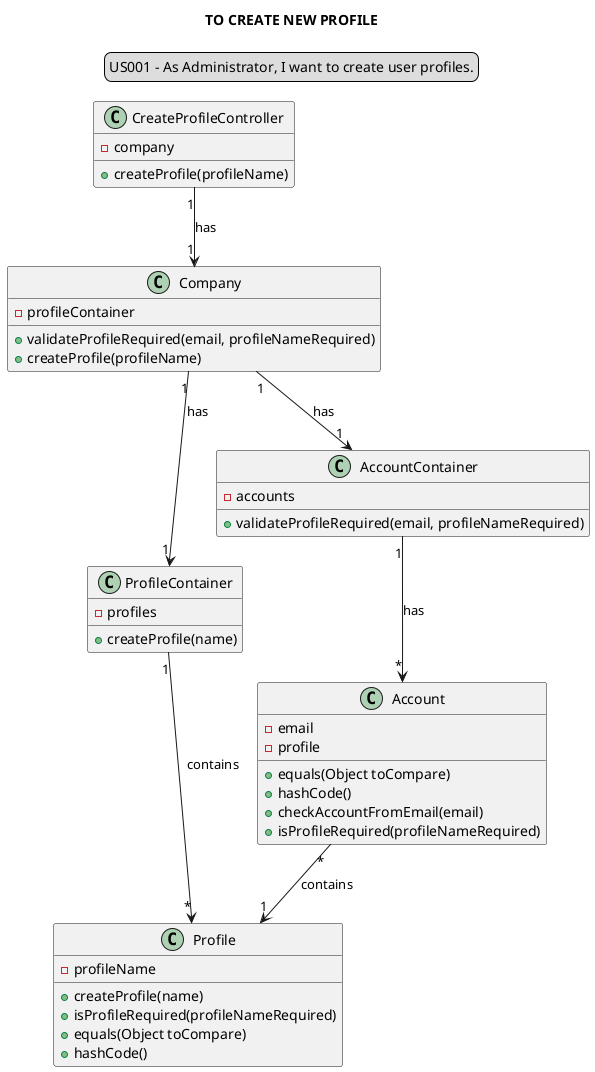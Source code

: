 @startuml
'https://plantuml.com/class-diagram
skinparam sequenceMessageAlign center
title TO CREATE NEW PROFILE
legend top
US001 - As Administrator, I want to create user profiles.
end legend

class "CreateProfileController" {
-company
+createProfile(profileName)
}
class "Company" {
-profileContainer
+validateProfileRequired(email, profileNameRequired)
+createProfile(profileName)
}
class "ProfileContainer"{
-profiles
+createProfile(name)
}
class "AccountContainer"{
-accounts
+validateProfileRequired(email, profileNameRequired)
}
class "Account"{
-email
-profile
+equals(Object toCompare)
+hashCode()
+checkAccountFromEmail(email)
+isProfileRequired(profileNameRequired)
}
class "Profile"{
-profileName
+createProfile(name)
+isProfileRequired(profileNameRequired)
+equals(Object toCompare)
+hashCode()
}

"CreateProfileController" "1"-->"1"  "Company" : has
"Company" "1"-->"1" "ProfileContainer": has
"ProfileContainer" "1" --> "*" "Profile": contains
"Company" "1"-->"1" "AccountContainer" : has
"AccountContainer" "1"--> "*" "Account" :has
"Account""*" -->"1" "Profile": contains

@enduml